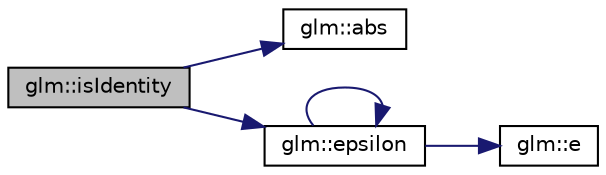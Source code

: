 digraph "glm::isIdentity"
{
  edge [fontname="Helvetica",fontsize="10",labelfontname="Helvetica",labelfontsize="10"];
  node [fontname="Helvetica",fontsize="10",shape=record];
  rankdir="LR";
  Node1 [label="glm::isIdentity",height=0.2,width=0.4,color="black", fillcolor="grey75", style="filled", fontcolor="black"];
  Node1 -> Node2 [color="midnightblue",fontsize="10",style="solid"];
  Node2 [label="glm::abs",height=0.2,width=0.4,color="black", fillcolor="white", style="filled",URL="$group__core__func__common.html#gaea946f96ec1df259802effe9f532e1c1"];
  Node1 -> Node3 [color="midnightblue",fontsize="10",style="solid"];
  Node3 [label="glm::epsilon",height=0.2,width=0.4,color="black", fillcolor="white", style="filled",URL="$group__gtc__constants.html#gacb41049b8d22c8aa90e362b96c524feb"];
  Node3 -> Node3 [color="midnightblue",fontsize="10",style="solid"];
  Node3 -> Node4 [color="midnightblue",fontsize="10",style="solid"];
  Node4 [label="glm::e",height=0.2,width=0.4,color="black", fillcolor="white", style="filled",URL="$group__gtc__constants.html#gab83fb6de0f05d6c0d11bdf0479f8319e"];
}
